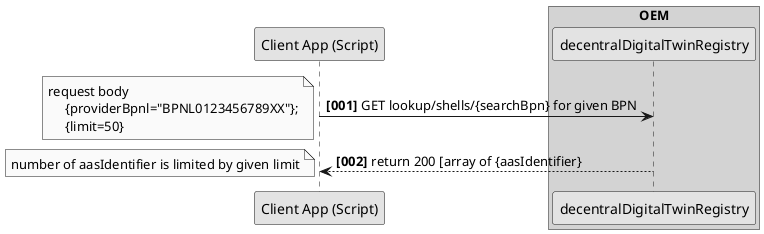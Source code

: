 @startuml
skinparam monochrome true
skinparam shadowing false
skinparam defaultFontName "Architects daughter"

autonumber "<b>[000]"

participant "Client App (Script)" as Client

box "OEM" #LightGrey
    participant decentralDigitalTwinRegistry as dDTR
end box

    Client -> dDTR :  GET lookup/shells/{searchBpn} for given BPN
    note left
        request body
             {providerBpnl="BPNL0123456789XX"};
             {limit=50}
    end note

     Client <-- dDTR: return 200 [array of {aasIdentifier}
     note left
        number of aasIdentifier is limited by given limit
     end note

@enduml